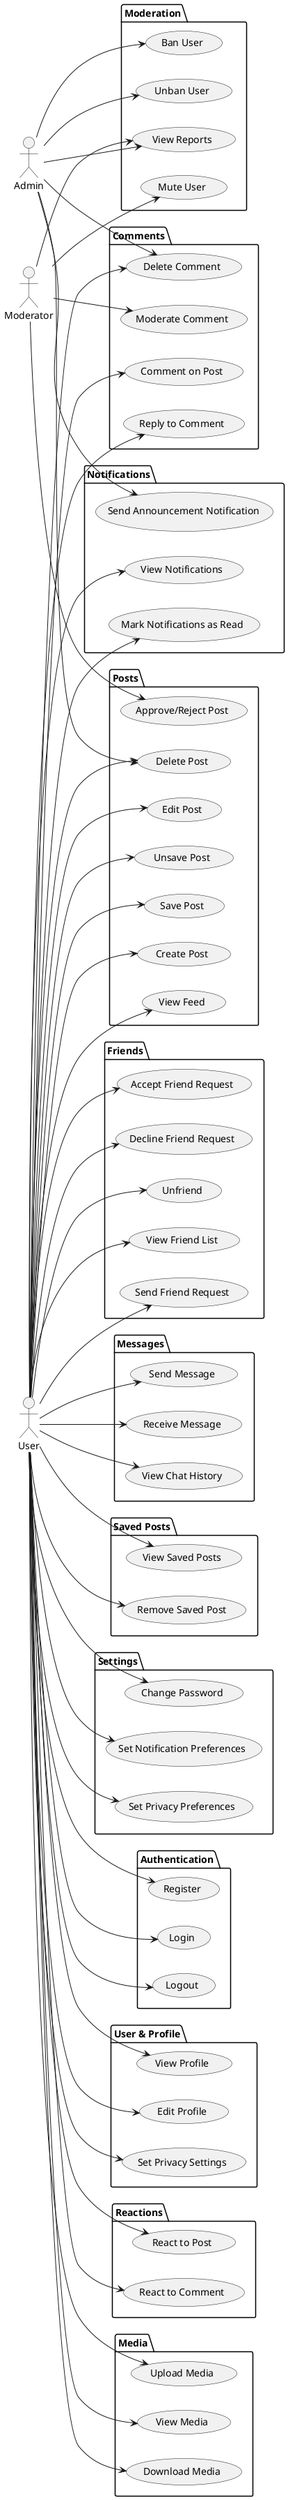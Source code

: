 @startuml use_case
left to right direction

actor User
actor Admin
actor Moderator

package "Authentication" {
  User --> (Register)
  User --> (Login)
  User --> (Logout)
}

package "User & Profile" {
  User --> (View Profile)
  User --> (Edit Profile)
  User --> (Set Privacy Settings)
}

package "Posts" {
  User --> (Create Post)
  User --> (View Feed)
  User --> (Edit Post)
  User --> (Delete Post)
  User --> (Save Post)
  User --> (Unsave Post)

  Admin --> (Delete Post)
  Moderator --> (Approve/Reject Post)
}

package "Comments" {
  User --> (Comment on Post)
  User --> (Reply to Comment)
  User --> (Delete Comment)

  Admin --> (Delete Comment)
  Moderator --> (Moderate Comment)
}

package "Reactions" {
  User --> (React to Post)
  User --> (React to Comment)
}

package "Media" {
  User --> (Upload Media)
  User --> (View Media)
  User --> (Download Media)
}

package "Notifications" {
  User --> (View Notifications)
  User --> (Mark Notifications as Read)

  Admin --> (Send Announcement Notification)
}

package "Friends" {
  User --> (Send Friend Request)
  User --> (Accept Friend Request)
  User --> (Decline Friend Request)
  User --> (Unfriend)
  User --> (View Friend List)
}

package "Messages" {
  User --> (Send Message)
  User --> (Receive Message)
  User --> (View Chat History)
}

package "Saved Posts" {
  User --> (View Saved Posts)
  User --> (Remove Saved Post)
}

package "Settings" {
  User --> (Change Password)
  User --> (Set Notification Preferences)
  User --> (Set Privacy Preferences)
}

package "Moderation" {
  Admin --> (Ban User)
  Admin --> (Unban User)
  Admin --> (View Reports)

  Moderator --> (View Reports)
  Moderator --> (Mute User)
}
@enduml